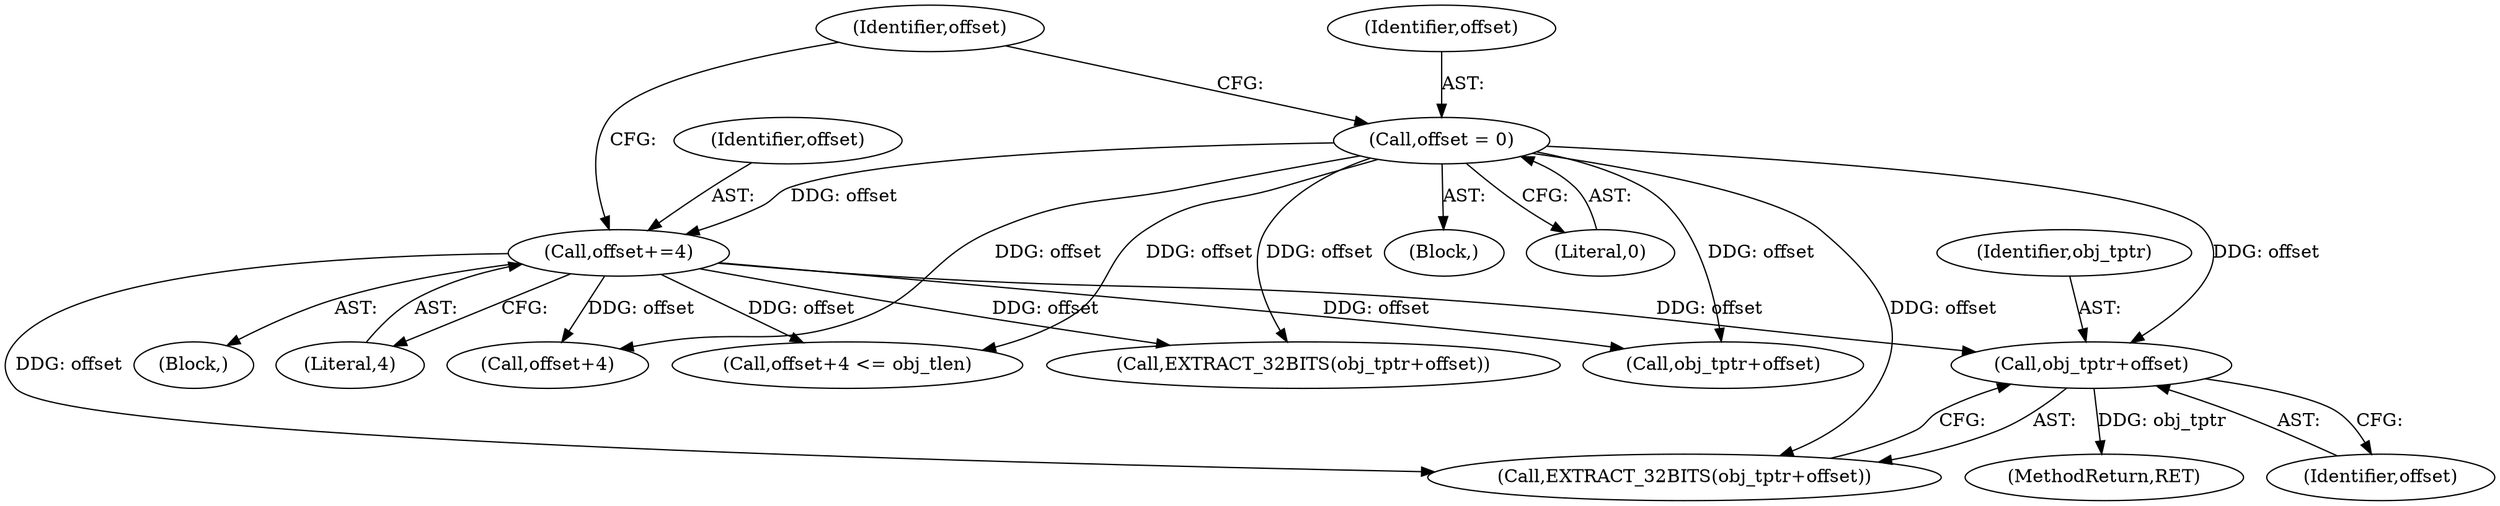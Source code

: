 digraph "0_tcpdump_a25211918f2e790c67d859d20ccf8dbb81da1598@pointer" {
"1001561" [label="(Call,obj_tptr+offset)"];
"1001564" [label="(Call,offset+=4)"];
"1001540" [label="(Call,offset = 0)"];
"1001561" [label="(Call,obj_tptr+offset)"];
"1001562" [label="(Identifier,obj_tptr)"];
"1001478" [label="(Block,)"];
"1001549" [label="(Block,)"];
"1001544" [label="(Call,offset+4 <= obj_tlen)"];
"1001565" [label="(Identifier,offset)"];
"1001563" [label="(Identifier,offset)"];
"1001542" [label="(Literal,0)"];
"1001566" [label="(Literal,4)"];
"1001557" [label="(Call,obj_tptr+offset)"];
"1001546" [label="(Identifier,offset)"];
"1001540" [label="(Call,offset = 0)"];
"1001541" [label="(Identifier,offset)"];
"1001545" [label="(Call,offset+4)"];
"1001564" [label="(Call,offset+=4)"];
"1001913" [label="(MethodReturn,RET)"];
"1001560" [label="(Call,EXTRACT_32BITS(obj_tptr+offset))"];
"1001556" [label="(Call,EXTRACT_32BITS(obj_tptr+offset))"];
"1001561" -> "1001560"  [label="AST: "];
"1001561" -> "1001563"  [label="CFG: "];
"1001562" -> "1001561"  [label="AST: "];
"1001563" -> "1001561"  [label="AST: "];
"1001560" -> "1001561"  [label="CFG: "];
"1001561" -> "1001913"  [label="DDG: obj_tptr"];
"1001564" -> "1001561"  [label="DDG: offset"];
"1001540" -> "1001561"  [label="DDG: offset"];
"1001564" -> "1001549"  [label="AST: "];
"1001564" -> "1001566"  [label="CFG: "];
"1001565" -> "1001564"  [label="AST: "];
"1001566" -> "1001564"  [label="AST: "];
"1001546" -> "1001564"  [label="CFG: "];
"1001564" -> "1001544"  [label="DDG: offset"];
"1001564" -> "1001545"  [label="DDG: offset"];
"1001564" -> "1001556"  [label="DDG: offset"];
"1001564" -> "1001557"  [label="DDG: offset"];
"1001564" -> "1001560"  [label="DDG: offset"];
"1001540" -> "1001564"  [label="DDG: offset"];
"1001540" -> "1001478"  [label="AST: "];
"1001540" -> "1001542"  [label="CFG: "];
"1001541" -> "1001540"  [label="AST: "];
"1001542" -> "1001540"  [label="AST: "];
"1001546" -> "1001540"  [label="CFG: "];
"1001540" -> "1001544"  [label="DDG: offset"];
"1001540" -> "1001545"  [label="DDG: offset"];
"1001540" -> "1001556"  [label="DDG: offset"];
"1001540" -> "1001557"  [label="DDG: offset"];
"1001540" -> "1001560"  [label="DDG: offset"];
}
